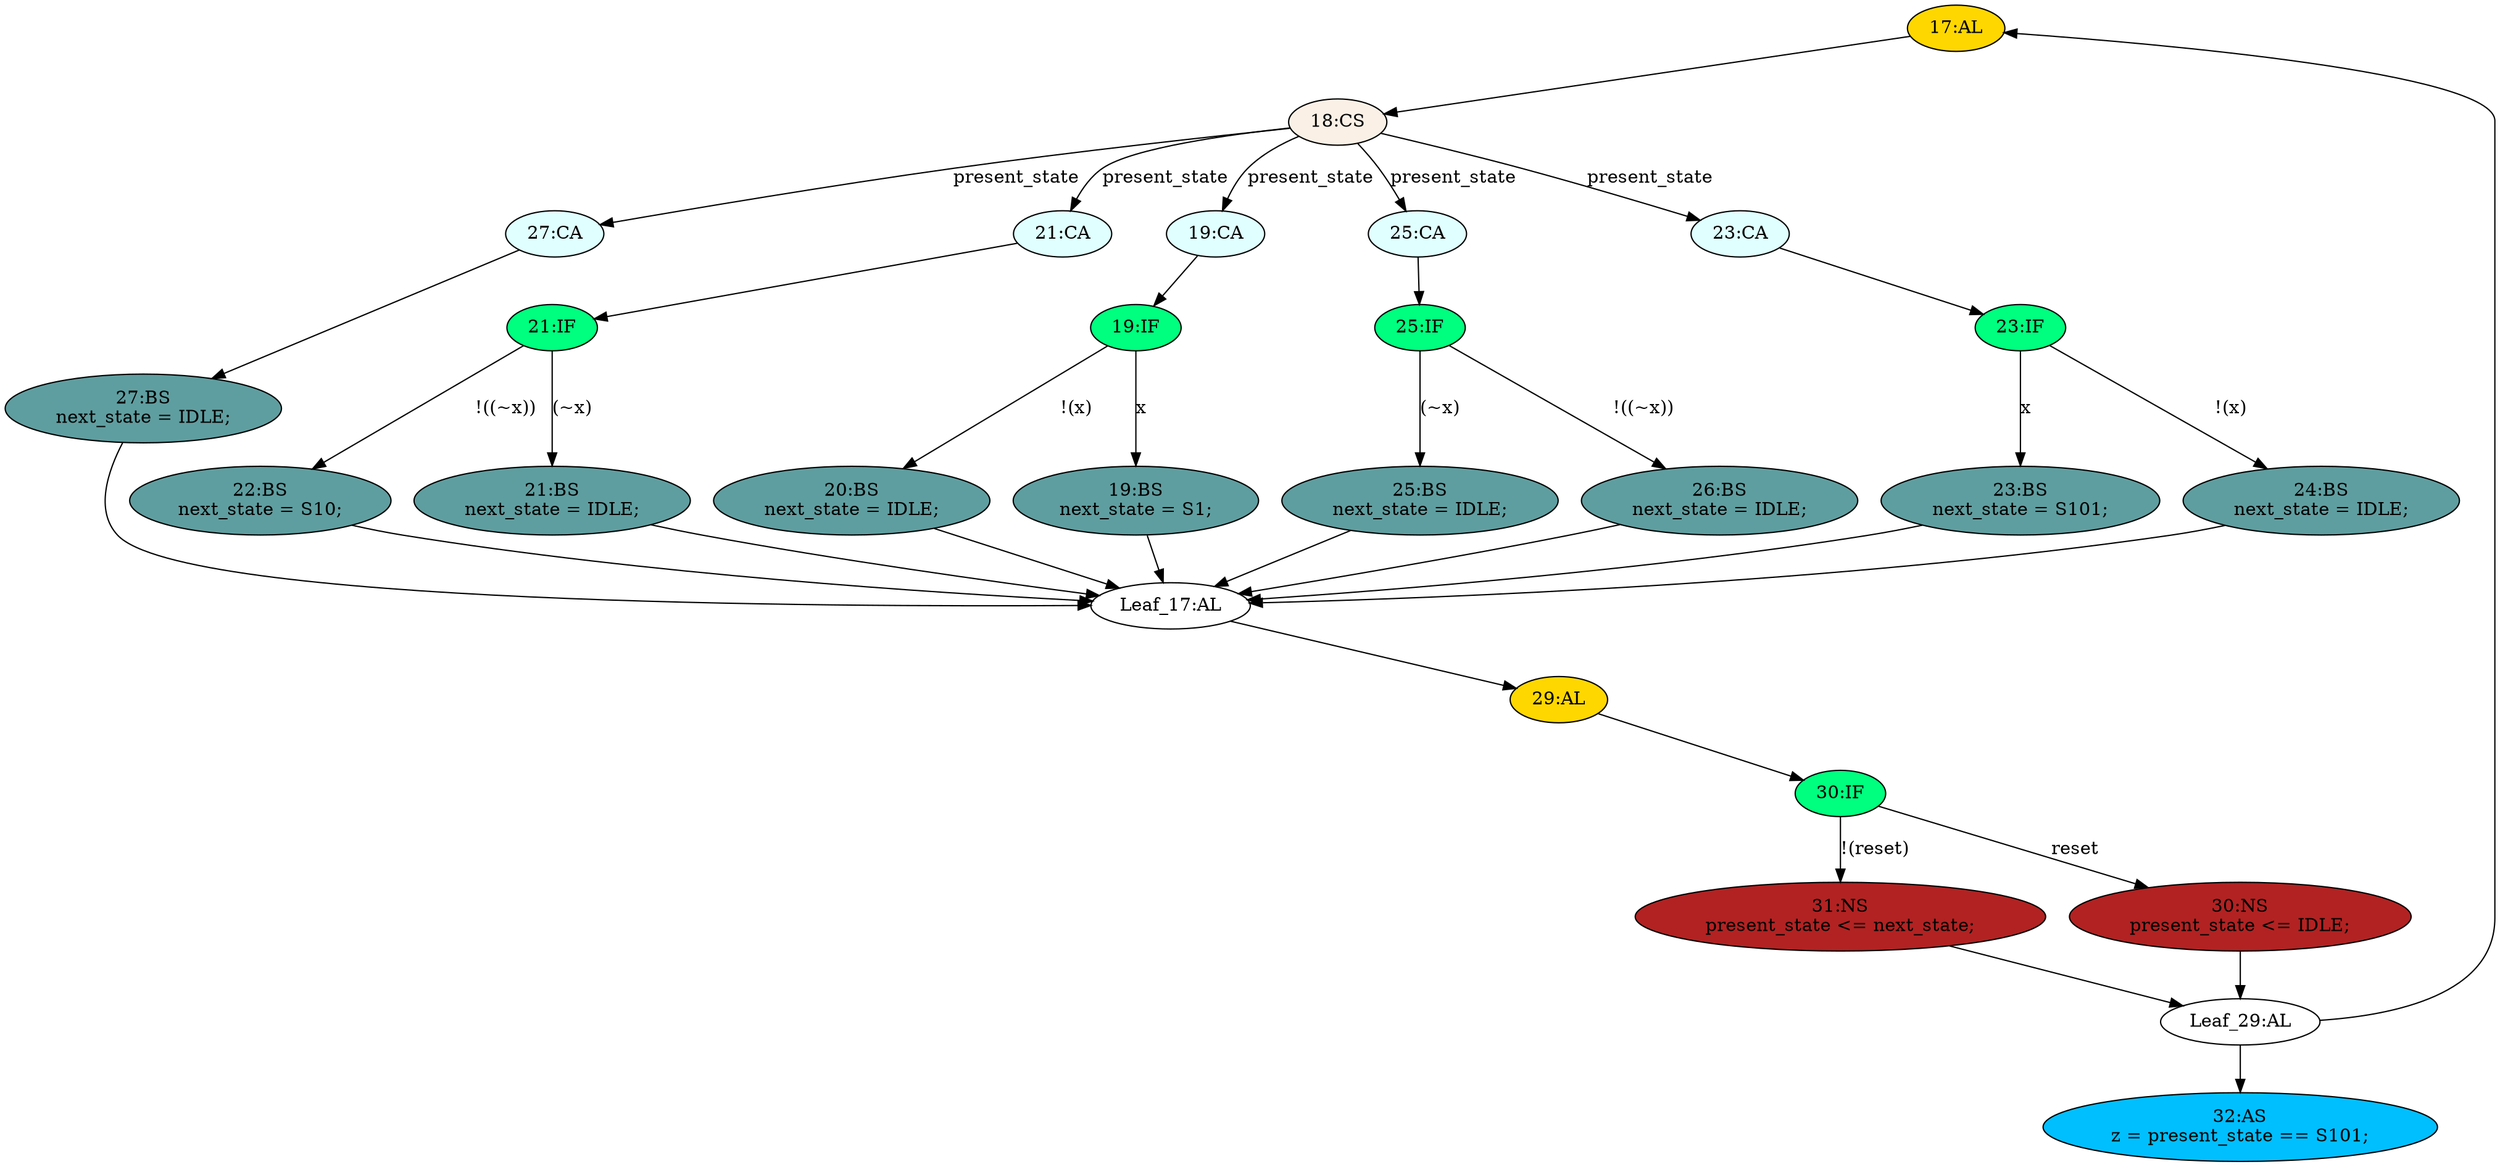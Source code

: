 strict digraph "compose( ,  )" {
	node [label="\N"];
	"17:AL"	[ast="<pyverilog.vparser.ast.Always object at 0x7fe2daea3ed0>",
		clk_sens=False,
		fillcolor=gold,
		label="17:AL",
		sens="['present_state', 'x']",
		statements="[]",
		style=filled,
		typ=Always,
		use_var="['x', 'present_state']"];
	"18:CS"	[ast="<pyverilog.vparser.ast.CaseStatement object at 0x7fe2daf2a310>",
		fillcolor=linen,
		label="18:CS",
		statements="[]",
		style=filled,
		typ=CaseStatement];
	"17:AL" -> "18:CS"	[cond="[]",
		lineno=None];
	"31:NS"	[ast="<pyverilog.vparser.ast.NonblockingSubstitution object at 0x7fe2dab18450>",
		fillcolor=firebrick,
		label="31:NS
present_state <= next_state;",
		statements="[<pyverilog.vparser.ast.NonblockingSubstitution object at 0x7fe2dab18450>]",
		style=filled,
		typ=NonblockingSubstitution];
	"Leaf_29:AL"	[def_var="['present_state']",
		label="Leaf_29:AL"];
	"31:NS" -> "Leaf_29:AL"	[cond="[]",
		lineno=None];
	"22:BS"	[ast="<pyverilog.vparser.ast.BlockingSubstitution object at 0x7fe2db2c1610>",
		fillcolor=cadetblue,
		label="22:BS
next_state = S10;",
		statements="[<pyverilog.vparser.ast.BlockingSubstitution object at 0x7fe2db2c1610>]",
		style=filled,
		typ=BlockingSubstitution];
	"Leaf_17:AL"	[def_var="['next_state']",
		label="Leaf_17:AL"];
	"22:BS" -> "Leaf_17:AL"	[cond="[]",
		lineno=None];
	"20:BS"	[ast="<pyverilog.vparser.ast.BlockingSubstitution object at 0x7fe2daebdd10>",
		fillcolor=cadetblue,
		label="20:BS
next_state = IDLE;",
		statements="[<pyverilog.vparser.ast.BlockingSubstitution object at 0x7fe2daebdd10>]",
		style=filled,
		typ=BlockingSubstitution];
	"20:BS" -> "Leaf_17:AL"	[cond="[]",
		lineno=None];
	"21:BS"	[ast="<pyverilog.vparser.ast.BlockingSubstitution object at 0x7fe2daea6d10>",
		fillcolor=cadetblue,
		label="21:BS
next_state = IDLE;",
		statements="[<pyverilog.vparser.ast.BlockingSubstitution object at 0x7fe2daea6d10>]",
		style=filled,
		typ=BlockingSubstitution];
	"21:BS" -> "Leaf_17:AL"	[cond="[]",
		lineno=None];
	"27:CA"	[ast="<pyverilog.vparser.ast.Case object at 0x7fe2dab18310>",
		fillcolor=lightcyan,
		label="27:CA",
		statements="[]",
		style=filled,
		typ=Case];
	"27:BS"	[ast="<pyverilog.vparser.ast.BlockingSubstitution object at 0x7fe2dab18990>",
		fillcolor=cadetblue,
		label="27:BS
next_state = IDLE;",
		statements="[<pyverilog.vparser.ast.BlockingSubstitution object at 0x7fe2dab18990>]",
		style=filled,
		typ=BlockingSubstitution];
	"27:CA" -> "27:BS"	[cond="[]",
		lineno=None];
	"30:IF"	[ast="<pyverilog.vparser.ast.IfStatement object at 0x7fe2dab18ad0>",
		fillcolor=springgreen,
		label="30:IF",
		statements="[]",
		style=filled,
		typ=IfStatement];
	"30:IF" -> "31:NS"	[cond="['reset']",
		label="!(reset)",
		lineno=30];
	"30:NS"	[ast="<pyverilog.vparser.ast.NonblockingSubstitution object at 0x7fe2dab189d0>",
		fillcolor=firebrick,
		label="30:NS
present_state <= IDLE;",
		statements="[<pyverilog.vparser.ast.NonblockingSubstitution object at 0x7fe2dab189d0>]",
		style=filled,
		typ=NonblockingSubstitution];
	"30:IF" -> "30:NS"	[cond="['reset']",
		label=reset,
		lineno=30];
	"Leaf_29:AL" -> "17:AL";
	"32:AS"	[ast="<pyverilog.vparser.ast.Assign object at 0x7fe2dab186d0>",
		def_var="['z']",
		fillcolor=deepskyblue,
		label="32:AS
z = present_state == S101;",
		statements="[]",
		style=filled,
		typ=Assign,
		use_var="['present_state']"];
	"Leaf_29:AL" -> "32:AS";
	"23:BS"	[ast="<pyverilog.vparser.ast.BlockingSubstitution object at 0x7fe2daf2a250>",
		fillcolor=cadetblue,
		label="23:BS
next_state = S101;",
		statements="[<pyverilog.vparser.ast.BlockingSubstitution object at 0x7fe2daf2a250>]",
		style=filled,
		typ=BlockingSubstitution];
	"23:BS" -> "Leaf_17:AL"	[cond="[]",
		lineno=None];
	"25:BS"	[ast="<pyverilog.vparser.ast.BlockingSubstitution object at 0x7fe2dab18d10>",
		fillcolor=cadetblue,
		label="25:BS
next_state = IDLE;",
		statements="[<pyverilog.vparser.ast.BlockingSubstitution object at 0x7fe2dab18d10>]",
		style=filled,
		typ=BlockingSubstitution];
	"25:BS" -> "Leaf_17:AL"	[cond="[]",
		lineno=None];
	"21:IF"	[ast="<pyverilog.vparser.ast.IfStatement object at 0x7fe2daea6350>",
		fillcolor=springgreen,
		label="21:IF",
		statements="[]",
		style=filled,
		typ=IfStatement];
	"21:IF" -> "22:BS"	[cond="['x']",
		label="!((~x))",
		lineno=21];
	"21:IF" -> "21:BS"	[cond="['x']",
		label="(~x)",
		lineno=21];
	"26:BS"	[ast="<pyverilog.vparser.ast.BlockingSubstitution object at 0x7fe2dab18810>",
		fillcolor=cadetblue,
		label="26:BS
next_state = IDLE;",
		statements="[<pyverilog.vparser.ast.BlockingSubstitution object at 0x7fe2dab18810>]",
		style=filled,
		typ=BlockingSubstitution];
	"26:BS" -> "Leaf_17:AL"	[cond="[]",
		lineno=None];
	"19:BS"	[ast="<pyverilog.vparser.ast.BlockingSubstitution object at 0x7fe2daeb1250>",
		fillcolor=cadetblue,
		label="19:BS
next_state = S1;",
		statements="[<pyverilog.vparser.ast.BlockingSubstitution object at 0x7fe2daeb1250>]",
		style=filled,
		typ=BlockingSubstitution];
	"19:BS" -> "Leaf_17:AL"	[cond="[]",
		lineno=None];
	"18:CS" -> "27:CA"	[cond="['present_state']",
		label=present_state,
		lineno=18];
	"21:CA"	[ast="<pyverilog.vparser.ast.Case object at 0x7fe2daebd6d0>",
		fillcolor=lightcyan,
		label="21:CA",
		statements="[]",
		style=filled,
		typ=Case];
	"18:CS" -> "21:CA"	[cond="['present_state']",
		label=present_state,
		lineno=18];
	"19:CA"	[ast="<pyverilog.vparser.ast.Case object at 0x7fe2dae4ee90>",
		fillcolor=lightcyan,
		label="19:CA",
		statements="[]",
		style=filled,
		typ=Case];
	"18:CS" -> "19:CA"	[cond="['present_state']",
		label=present_state,
		lineno=18];
	"25:CA"	[ast="<pyverilog.vparser.ast.Case object at 0x7fe2daf2ad10>",
		fillcolor=lightcyan,
		label="25:CA",
		statements="[]",
		style=filled,
		typ=Case];
	"18:CS" -> "25:CA"	[cond="['present_state']",
		label=present_state,
		lineno=18];
	"23:CA"	[ast="<pyverilog.vparser.ast.Case object at 0x7fe2daea6750>",
		fillcolor=lightcyan,
		label="23:CA",
		statements="[]",
		style=filled,
		typ=Case];
	"18:CS" -> "23:CA"	[cond="['present_state']",
		label=present_state,
		lineno=18];
	"19:IF"	[ast="<pyverilog.vparser.ast.IfStatement object at 0x7fe2daeb1050>",
		fillcolor=springgreen,
		label="19:IF",
		statements="[]",
		style=filled,
		typ=IfStatement];
	"19:IF" -> "20:BS"	[cond="['x']",
		label="!(x)",
		lineno=19];
	"19:IF" -> "19:BS"	[cond="['x']",
		label=x,
		lineno=19];
	"27:BS" -> "Leaf_17:AL"	[cond="[]",
		lineno=None];
	"21:CA" -> "21:IF"	[cond="[]",
		lineno=None];
	"25:IF"	[ast="<pyverilog.vparser.ast.IfStatement object at 0x7fe2dab18350>",
		fillcolor=springgreen,
		label="25:IF",
		statements="[]",
		style=filled,
		typ=IfStatement];
	"25:IF" -> "25:BS"	[cond="['x']",
		label="(~x)",
		lineno=25];
	"25:IF" -> "26:BS"	[cond="['x']",
		label="!((~x))",
		lineno=25];
	"24:BS"	[ast="<pyverilog.vparser.ast.BlockingSubstitution object at 0x7fe2daec6150>",
		fillcolor=cadetblue,
		label="24:BS
next_state = IDLE;",
		statements="[<pyverilog.vparser.ast.BlockingSubstitution object at 0x7fe2daec6150>]",
		style=filled,
		typ=BlockingSubstitution];
	"24:BS" -> "Leaf_17:AL"	[cond="[]",
		lineno=None];
	"23:IF"	[ast="<pyverilog.vparser.ast.IfStatement object at 0x7fe2daf2a110>",
		fillcolor=springgreen,
		label="23:IF",
		statements="[]",
		style=filled,
		typ=IfStatement];
	"23:IF" -> "23:BS"	[cond="['x']",
		label=x,
		lineno=23];
	"23:IF" -> "24:BS"	[cond="['x']",
		label="!(x)",
		lineno=23];
	"29:AL"	[ast="<pyverilog.vparser.ast.Always object at 0x7fe2dab18d50>",
		clk_sens=True,
		fillcolor=gold,
		label="29:AL",
		sens="['clk']",
		statements="[]",
		style=filled,
		typ=Always,
		use_var="['reset', 'next_state']"];
	"29:AL" -> "30:IF"	[cond="[]",
		lineno=None];
	"19:CA" -> "19:IF"	[cond="[]",
		lineno=None];
	"25:CA" -> "25:IF"	[cond="[]",
		lineno=None];
	"23:CA" -> "23:IF"	[cond="[]",
		lineno=None];
	"30:NS" -> "Leaf_29:AL"	[cond="[]",
		lineno=None];
	"Leaf_17:AL" -> "29:AL";
}
